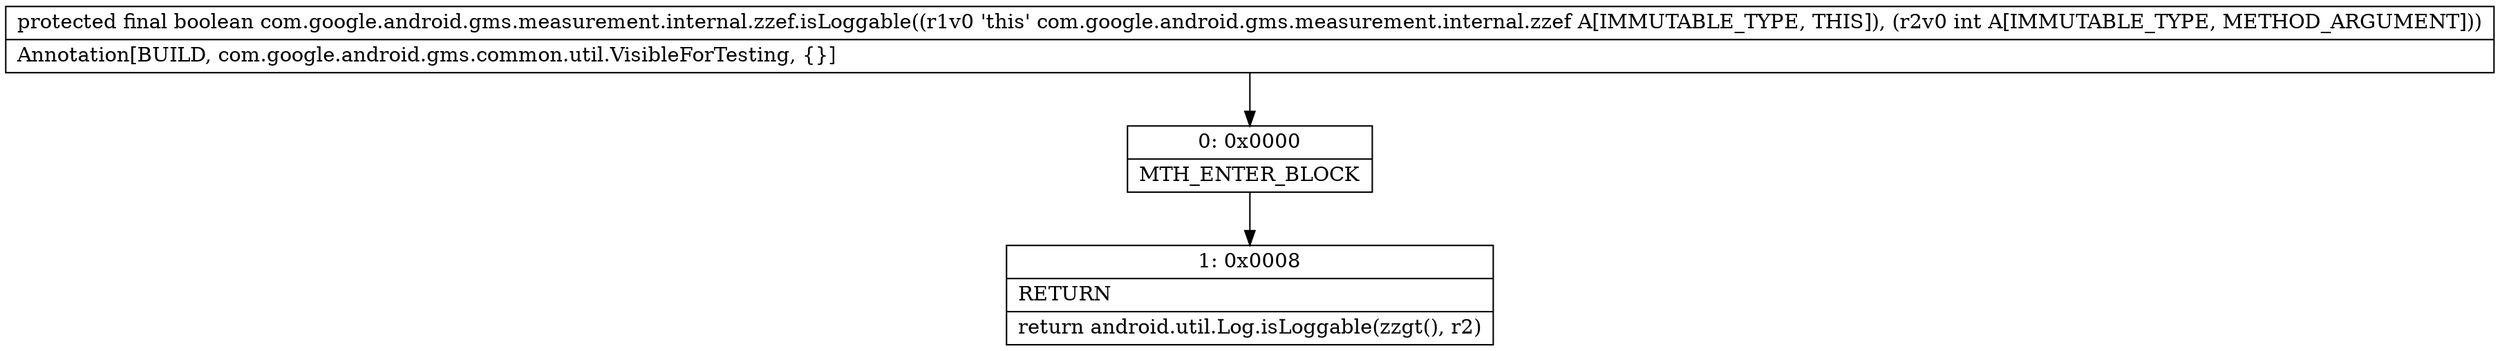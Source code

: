 digraph "CFG forcom.google.android.gms.measurement.internal.zzef.isLoggable(I)Z" {
Node_0 [shape=record,label="{0\:\ 0x0000|MTH_ENTER_BLOCK\l}"];
Node_1 [shape=record,label="{1\:\ 0x0008|RETURN\l|return android.util.Log.isLoggable(zzgt(), r2)\l}"];
MethodNode[shape=record,label="{protected final boolean com.google.android.gms.measurement.internal.zzef.isLoggable((r1v0 'this' com.google.android.gms.measurement.internal.zzef A[IMMUTABLE_TYPE, THIS]), (r2v0 int A[IMMUTABLE_TYPE, METHOD_ARGUMENT]))  | Annotation[BUILD, com.google.android.gms.common.util.VisibleForTesting, \{\}]\l}"];
MethodNode -> Node_0;
Node_0 -> Node_1;
}

